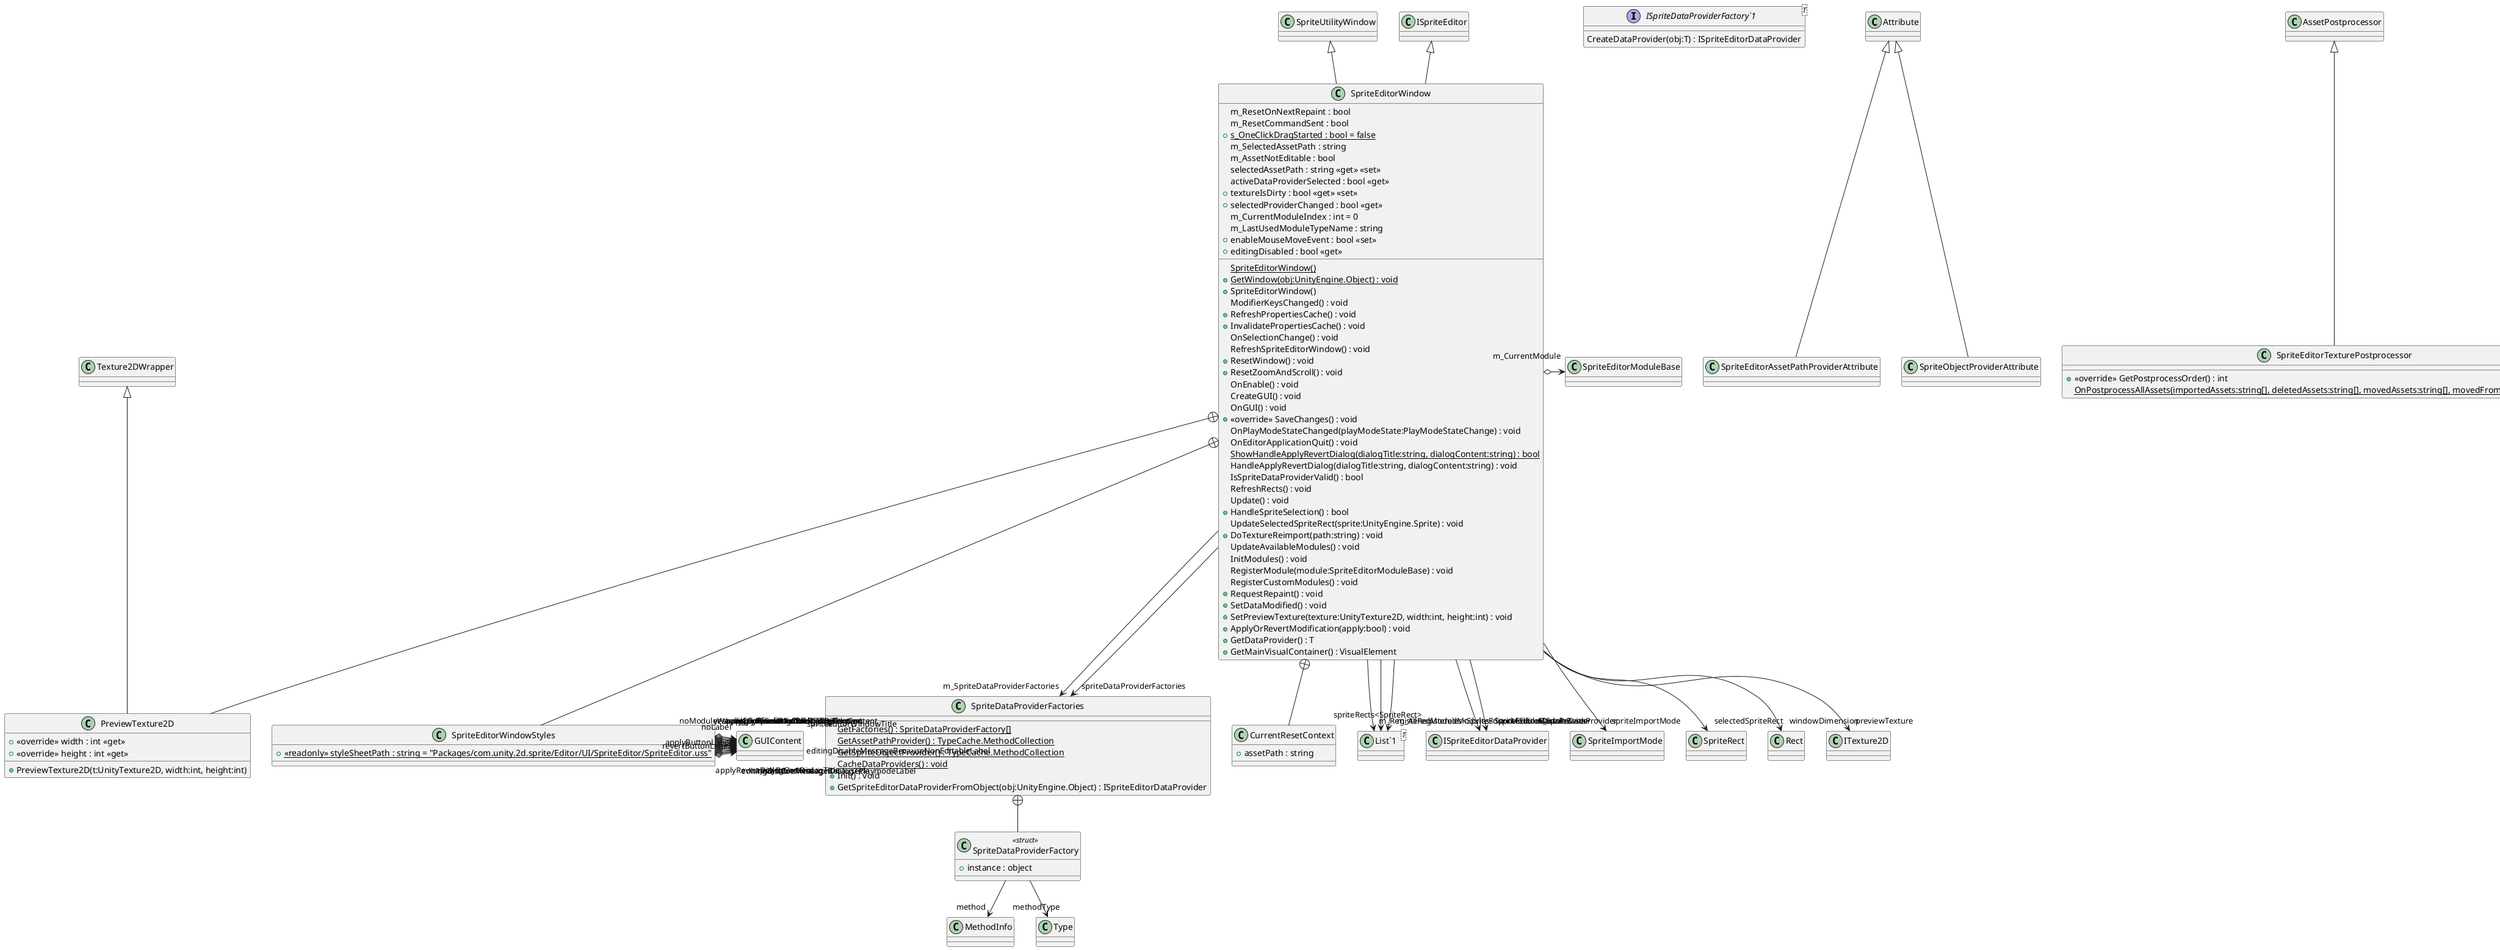 @startuml
interface "ISpriteDataProviderFactory`1"<T> {
    CreateDataProvider(obj:T) : ISpriteEditorDataProvider
}
class SpriteEditorAssetPathProviderAttribute {
}
class SpriteObjectProviderAttribute {
}
class SpriteDataProviderFactories {
    {static} GetFactories() : SpriteDataProviderFactory[]
    {static} GetAssetPathProvider() : TypeCache.MethodCollection
    {static} GetSpriteObjectProvider() : TypeCache.MethodCollection
    {static} CacheDataProviders() : void
    + Init() : void
    + GetSpriteEditorDataProviderFromObject(obj:UnityEngine.Object) : ISpriteEditorDataProvider
}
class SpriteEditorWindow {
    {static} SpriteEditorWindow()
    m_ResetOnNextRepaint : bool
    m_ResetCommandSent : bool
    + {static} s_OneClickDragStarted : bool = false
    m_SelectedAssetPath : string
    m_AssetNotEditable : bool
    + {static} GetWindow(obj:UnityEngine.Object) : void
    + SpriteEditorWindow()
    ModifierKeysChanged() : void
    selectedAssetPath : string <<get>> <<set>>
    + RefreshPropertiesCache() : void
    + InvalidatePropertiesCache() : void
    activeDataProviderSelected : bool <<get>>
    + textureIsDirty : bool <<get>> <<set>>
    + selectedProviderChanged : bool <<get>>
    OnSelectionChange() : void
    RefreshSpriteEditorWindow() : void
    + ResetWindow() : void
    + ResetZoomAndScroll() : void
    OnEnable() : void
    CreateGUI() : void
    OnGUI() : void
    + <<override>> SaveChanges() : void
    OnPlayModeStateChanged(playModeState:PlayModeStateChange) : void
    OnEditorApplicationQuit() : void
    {static} ShowHandleApplyRevertDialog(dialogTitle:string, dialogContent:string) : bool
    HandleApplyRevertDialog(dialogTitle:string, dialogContent:string) : void
    IsSpriteDataProviderValid() : bool
    RefreshRects() : void
    Update() : void
    + HandleSpriteSelection() : bool
    UpdateSelectedSpriteRect(sprite:UnityEngine.Sprite) : void
    + DoTextureReimport(path:string) : void
    m_CurrentModuleIndex : int = 0
    m_LastUsedModuleTypeName : string
    UpdateAvailableModules() : void
    InitModules() : void
    RegisterModule(module:SpriteEditorModuleBase) : void
    RegisterCustomModules() : void
    + enableMouseMoveEvent : bool <<set>>
    + RequestRepaint() : void
    + SetDataModified() : void
    + editingDisabled : bool <<get>>
    + SetPreviewTexture(texture:UnityTexture2D, width:int, height:int) : void
    + ApplyOrRevertModification(apply:bool) : void
    + GetDataProvider() : T
    + GetMainVisualContainer() : VisualElement
}
class SpriteEditorTexturePostprocessor {
    + <<override>> GetPostprocessOrder() : int
    {static} OnPostprocessAllAssets(importedAssets:string[], deletedAssets:string[], movedAssets:string[], movedFromAssetPaths:string[]) : void
}
class SpriteSelectionChangeEvent {
}
class SpriteDataProviderFactory <<struct>> {
    + instance : object
}
class SpriteEditorWindowStyles {
    + {static} <<readonly>> styleSheetPath : string = "Packages/com.unity.2d.sprite/Editor/UI/SpriteEditor/SpriteEditor.uss"
}
class CurrentResetContext {
    + assetPath : string
}
class "List`1"<T> {
}
class PreviewTexture2D {
    + PreviewTexture2D(t:UnityTexture2D, width:int, height:int)
    + <<override>> width : int <<get>>
    + <<override>> height : int <<get>>
}
class "EventBase`1"<T> {
}
Attribute <|-- SpriteEditorAssetPathProviderAttribute
Attribute <|-- SpriteObjectProviderAttribute
SpriteUtilityWindow <|-- SpriteEditorWindow
ISpriteEditor <|-- SpriteEditorWindow
SpriteEditorWindow --> "m_SpriteDataProvider" ISpriteEditorDataProvider
SpriteEditorWindow --> "m_SpriteDataProviderFactories" SpriteDataProviderFactories
SpriteEditorWindow --> "spriteImportMode" SpriteImportMode
SpriteEditorWindow --> "spriteDataProviderFactories" SpriteDataProviderFactories
SpriteEditorWindow --> "m_AllRegisteredModules<SpriteEditorModuleBase>" "List`1"
SpriteEditorWindow --> "m_RegisteredModules<SpriteEditorModuleBase>" "List`1"
SpriteEditorWindow o-> "m_CurrentModule" SpriteEditorModuleBase
SpriteEditorWindow --> "spriteRects<SpriteRect>" "List`1"
SpriteEditorWindow --> "selectedSpriteRect" SpriteRect
SpriteEditorWindow --> "spriteEditorDataProvider" ISpriteEditorDataProvider
SpriteEditorWindow --> "windowDimension" Rect
SpriteEditorWindow --> "previewTexture" ITexture2D
AssetPostprocessor <|-- SpriteEditorTexturePostprocessor
"EventBase`1" "<SpriteSelectionChangeEvent>" <|-- SpriteSelectionChangeEvent
SpriteDataProviderFactories +-- SpriteDataProviderFactory
SpriteDataProviderFactory --> "method" MethodInfo
SpriteDataProviderFactory --> "methodType" Type
SpriteEditorWindow +-- SpriteEditorWindowStyles
SpriteEditorWindowStyles o-> "editingDisableMessageBecausePlaymodeLabel" GUIContent
SpriteEditorWindowStyles o-> "editingDisableMessageBecauseNonEditableLabel" GUIContent
SpriteEditorWindowStyles o-> "revertButtonLabel" GUIContent
SpriteEditorWindowStyles o-> "applyButtonLabel" GUIContent
SpriteEditorWindowStyles o-> "spriteEditorWindowTitle" GUIContent
SpriteEditorWindowStyles o-> "pendingChangesDialogContent" GUIContent
SpriteEditorWindowStyles o-> "applyRevertDialogTitle" GUIContent
SpriteEditorWindowStyles o-> "applyRevertDialogContent" GUIContent
SpriteEditorWindowStyles o-> "noSelectionWarning" GUIContent
SpriteEditorWindowStyles o-> "noModuleWarning" GUIContent
SpriteEditorWindowStyles o-> "applyRevertModuleDialogTitle" GUIContent
SpriteEditorWindowStyles o-> "applyRevertModuleDialogContent" GUIContent
SpriteEditorWindowStyles o-> "revertConfirmationDialogTitle" GUIContent
SpriteEditorWindowStyles o-> "revertConfirmationDialogContent" GUIContent
SpriteEditorWindowStyles o-> "applyConfirmationDialogTitle" GUIContent
SpriteEditorWindowStyles o-> "applyConfirmationDialogContent" GUIContent
SpriteEditorWindowStyles o-> "yesLabel" GUIContent
SpriteEditorWindowStyles o-> "noLabel" GUIContent
SpriteEditorWindow +-- CurrentResetContext
SpriteEditorWindow +-- PreviewTexture2D
Texture2DWrapper <|-- PreviewTexture2D
@enduml
